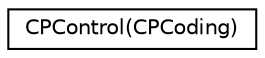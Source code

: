 digraph "Graphical Class Hierarchy"
{
  edge [fontname="Helvetica",fontsize="10",labelfontname="Helvetica",labelfontsize="10"];
  node [fontname="Helvetica",fontsize="10",shape=record];
  rankdir="LR";
  Node1 [label="CPControl(CPCoding)",height=0.2,width=0.4,color="black", fillcolor="white", style="filled",URL="$category_c_p_control_07_c_p_coding_08.html"];
}
